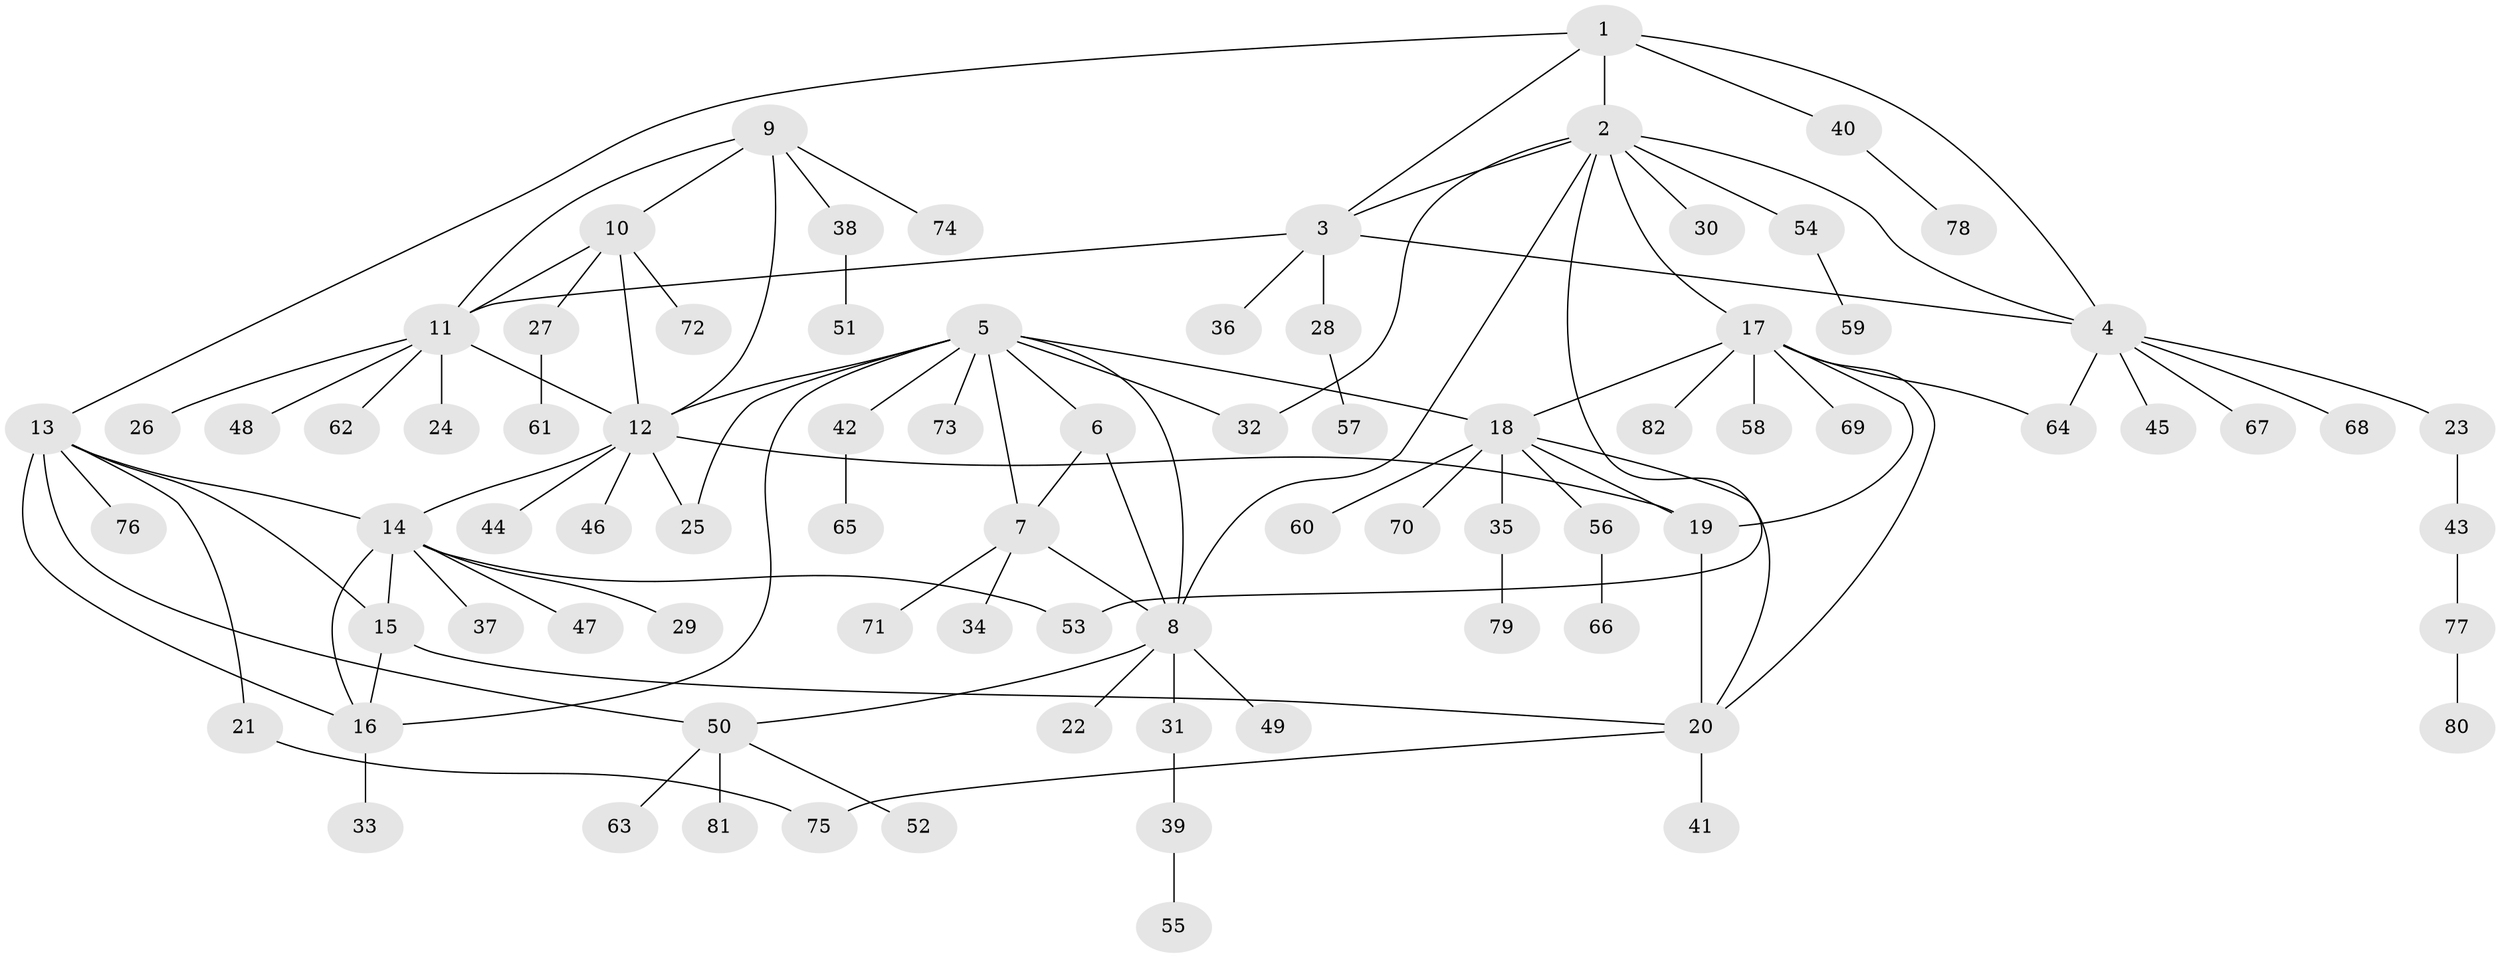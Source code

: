 // coarse degree distribution, {1: 0.4482758620689655, 7: 0.08620689655172414, 5: 0.05172413793103448, 8: 0.05172413793103448, 2: 0.20689655172413793, 4: 0.1206896551724138, 6: 0.034482758620689655}
// Generated by graph-tools (version 1.1) at 2025/37/03/04/25 23:37:46]
// undirected, 82 vertices, 108 edges
graph export_dot {
  node [color=gray90,style=filled];
  1;
  2;
  3;
  4;
  5;
  6;
  7;
  8;
  9;
  10;
  11;
  12;
  13;
  14;
  15;
  16;
  17;
  18;
  19;
  20;
  21;
  22;
  23;
  24;
  25;
  26;
  27;
  28;
  29;
  30;
  31;
  32;
  33;
  34;
  35;
  36;
  37;
  38;
  39;
  40;
  41;
  42;
  43;
  44;
  45;
  46;
  47;
  48;
  49;
  50;
  51;
  52;
  53;
  54;
  55;
  56;
  57;
  58;
  59;
  60;
  61;
  62;
  63;
  64;
  65;
  66;
  67;
  68;
  69;
  70;
  71;
  72;
  73;
  74;
  75;
  76;
  77;
  78;
  79;
  80;
  81;
  82;
  1 -- 2;
  1 -- 3;
  1 -- 4;
  1 -- 13;
  1 -- 40;
  2 -- 3;
  2 -- 4;
  2 -- 8;
  2 -- 17;
  2 -- 30;
  2 -- 32;
  2 -- 53;
  2 -- 54;
  3 -- 4;
  3 -- 11;
  3 -- 28;
  3 -- 36;
  4 -- 23;
  4 -- 45;
  4 -- 64;
  4 -- 67;
  4 -- 68;
  5 -- 6;
  5 -- 7;
  5 -- 8;
  5 -- 12;
  5 -- 16;
  5 -- 18;
  5 -- 25;
  5 -- 32;
  5 -- 42;
  5 -- 73;
  6 -- 7;
  6 -- 8;
  7 -- 8;
  7 -- 34;
  7 -- 71;
  8 -- 22;
  8 -- 31;
  8 -- 49;
  8 -- 50;
  9 -- 10;
  9 -- 11;
  9 -- 12;
  9 -- 38;
  9 -- 74;
  10 -- 11;
  10 -- 12;
  10 -- 27;
  10 -- 72;
  11 -- 12;
  11 -- 24;
  11 -- 26;
  11 -- 48;
  11 -- 62;
  12 -- 14;
  12 -- 19;
  12 -- 25;
  12 -- 44;
  12 -- 46;
  13 -- 14;
  13 -- 15;
  13 -- 16;
  13 -- 21;
  13 -- 50;
  13 -- 76;
  14 -- 15;
  14 -- 16;
  14 -- 29;
  14 -- 37;
  14 -- 47;
  14 -- 53;
  15 -- 16;
  15 -- 20;
  16 -- 33;
  17 -- 18;
  17 -- 19;
  17 -- 20;
  17 -- 58;
  17 -- 64;
  17 -- 69;
  17 -- 82;
  18 -- 19;
  18 -- 20;
  18 -- 35;
  18 -- 56;
  18 -- 60;
  18 -- 70;
  19 -- 20;
  20 -- 41;
  20 -- 75;
  21 -- 75;
  23 -- 43;
  27 -- 61;
  28 -- 57;
  31 -- 39;
  35 -- 79;
  38 -- 51;
  39 -- 55;
  40 -- 78;
  42 -- 65;
  43 -- 77;
  50 -- 52;
  50 -- 63;
  50 -- 81;
  54 -- 59;
  56 -- 66;
  77 -- 80;
}

